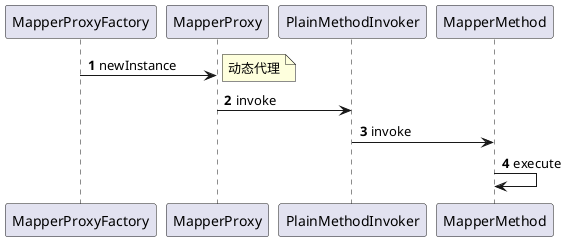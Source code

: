 @startuml
'https://plantuml.com/sequence-diagram

autonumber

MapperProxyFactory -> MapperProxy: newInstance
note right: 动态代理
MapperProxy -> PlainMethodInvoker:invoke
PlainMethodInvoker->MapperMethod:invoke
MapperMethod->MapperMethod:execute


@enduml